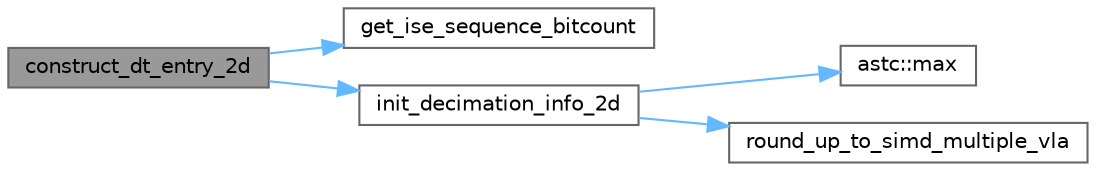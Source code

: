digraph "construct_dt_entry_2d"
{
 // LATEX_PDF_SIZE
  bgcolor="transparent";
  edge [fontname=Helvetica,fontsize=10,labelfontname=Helvetica,labelfontsize=10];
  node [fontname=Helvetica,fontsize=10,shape=box,height=0.2,width=0.4];
  rankdir="LR";
  Node1 [id="Node000001",label="construct_dt_entry_2d",height=0.2,width=0.4,color="gray40", fillcolor="grey60", style="filled", fontcolor="black",tooltip="Allocate a single 2D decimation table entry."];
  Node1 -> Node2 [id="edge5_Node000001_Node000002",color="steelblue1",style="solid",tooltip=" "];
  Node2 [id="Node000002",label="get_ise_sequence_bitcount",height=0.2,width=0.4,color="grey40", fillcolor="white", style="filled",URL="$astcenc__integer__sequence_8cpp.html#af46c9322b401332698e9cb93c968fe19",tooltip="Return the number of bits needed to encode an ISE sequence."];
  Node1 -> Node3 [id="edge6_Node000001_Node000003",color="steelblue1",style="solid",tooltip=" "];
  Node3 [id="Node000003",label="init_decimation_info_2d",height=0.2,width=0.4,color="grey40", fillcolor="white", style="filled",URL="$astcenc__block__sizes_8cpp.html#ad8405c6d5685c364a91ff3ae3c5c4057",tooltip="Create a 2D decimation entry for a block-size and weight-decimation pair."];
  Node3 -> Node4 [id="edge7_Node000003_Node000004",color="steelblue1",style="solid",tooltip=" "];
  Node4 [id="Node000004",label="astc::max",height=0.2,width=0.4,color="grey40", fillcolor="white", style="filled",URL="$namespaceastc.html#a83a55552d03399cdff6cf2fed8312c9f",tooltip="Return the maximum of two values."];
  Node3 -> Node5 [id="edge8_Node000003_Node000005",color="steelblue1",style="solid",tooltip=" "];
  Node5 [id="Node000005",label="round_up_to_simd_multiple_vla",height=0.2,width=0.4,color="grey40", fillcolor="white", style="filled",URL="$astcenc__vecmathlib_8h.html#ae36622d837079b4899b971731c2dda37",tooltip="Round a count up to the largest multiple of the SIMD width."];
}
